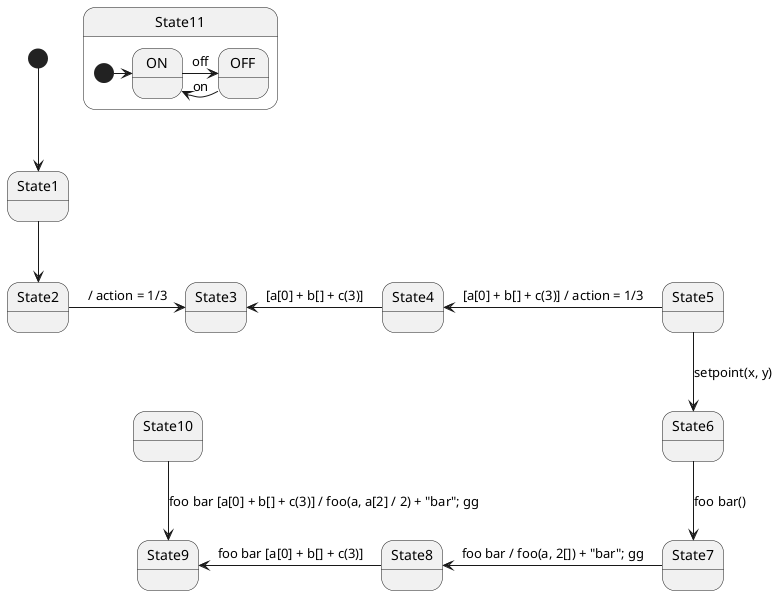 @startuml

' ceci est un commentaire
'[header] ceci est un header 1
'[header] ceci est un header 2
'[footer] ceci est un footer 1
'[footer] ceci est un footer 2
'[init] a = 0;
'[init] b = "ff";
'[code] int foo();
'[code] virtual std::string foo(std::foo<Bar> const& arg[]) = 0;

[*] --> State1
State1 --> State2
State2 -> State3 : / action = 1/3
State3 <- State4 : [a[0] + b[] + c(3)]
State4 <-- State5 : [a[0] + b[] + c(3)] / action = 1/3
State5 --> State6 : setpoint(x, y)
State6 --> State7 : foo bar()
State8 <- State7 : foo bar / foo(a, 2[]) + "bar"; gg
State9 <- State8 : foo bar [a[0] + b[] + c(3)]
State10 --> State9 : foo bar [a[0] + b[] + c(3)] / foo(a, a[2] / 2) + "bar"; gg

state State11 {
  [*] -> ON
  ON -> OFF : off
  OFF -> ON : on
}

@enduml
